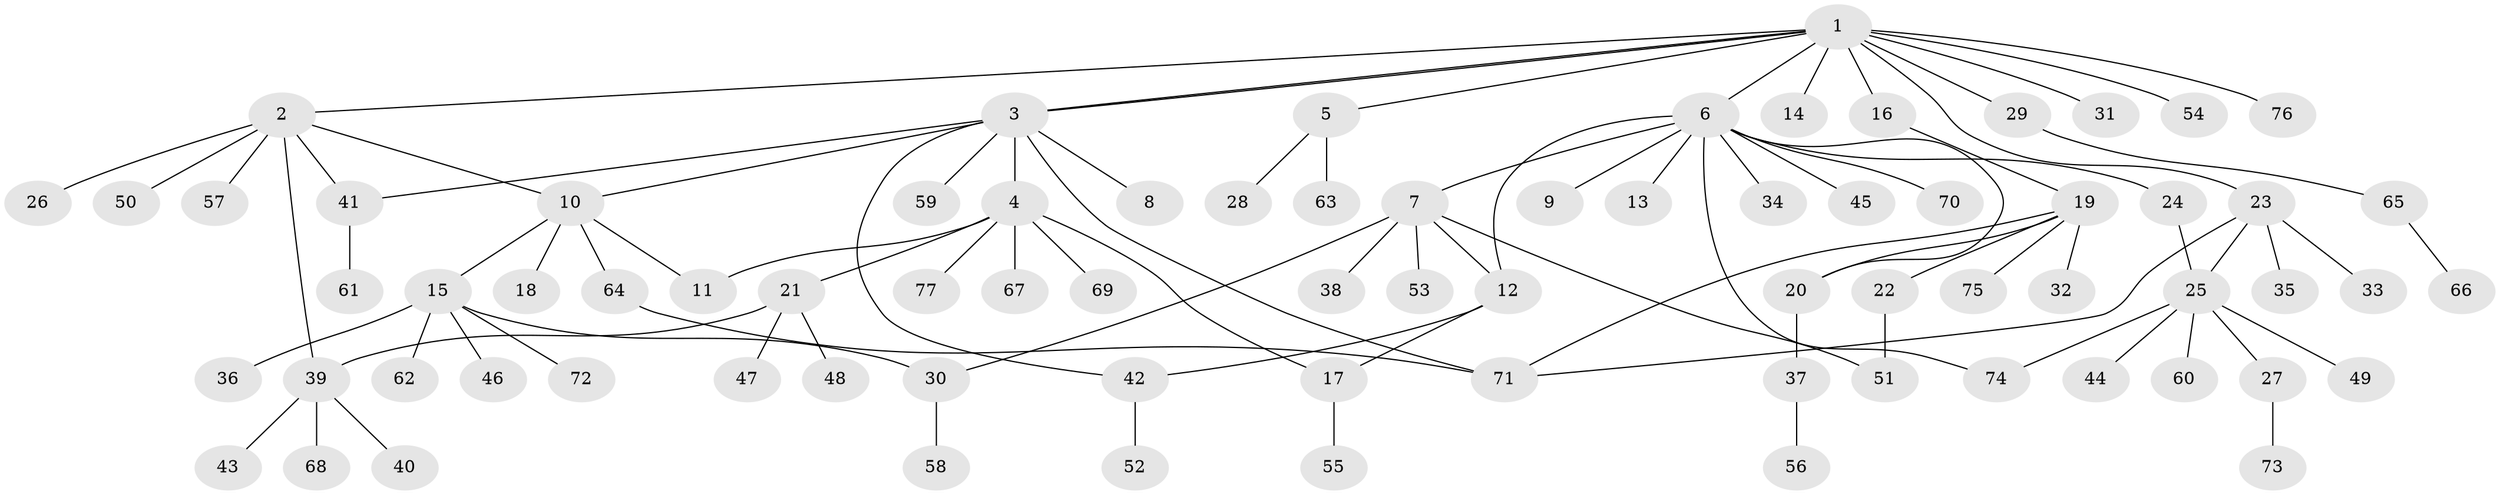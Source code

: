 // coarse degree distribution, {2: 0.2127659574468085, 5: 0.0851063829787234, 9: 0.0425531914893617, 3: 0.06382978723404255, 4: 0.0851063829787234, 1: 0.44680851063829785, 6: 0.06382978723404255}
// Generated by graph-tools (version 1.1) at 2025/36/03/04/25 23:36:49]
// undirected, 77 vertices, 92 edges
graph export_dot {
  node [color=gray90,style=filled];
  1;
  2;
  3;
  4;
  5;
  6;
  7;
  8;
  9;
  10;
  11;
  12;
  13;
  14;
  15;
  16;
  17;
  18;
  19;
  20;
  21;
  22;
  23;
  24;
  25;
  26;
  27;
  28;
  29;
  30;
  31;
  32;
  33;
  34;
  35;
  36;
  37;
  38;
  39;
  40;
  41;
  42;
  43;
  44;
  45;
  46;
  47;
  48;
  49;
  50;
  51;
  52;
  53;
  54;
  55;
  56;
  57;
  58;
  59;
  60;
  61;
  62;
  63;
  64;
  65;
  66;
  67;
  68;
  69;
  70;
  71;
  72;
  73;
  74;
  75;
  76;
  77;
  1 -- 2;
  1 -- 3;
  1 -- 3;
  1 -- 5;
  1 -- 6;
  1 -- 14;
  1 -- 16;
  1 -- 23;
  1 -- 29;
  1 -- 31;
  1 -- 54;
  1 -- 76;
  2 -- 10;
  2 -- 26;
  2 -- 39;
  2 -- 41;
  2 -- 50;
  2 -- 57;
  3 -- 4;
  3 -- 8;
  3 -- 10;
  3 -- 41;
  3 -- 42;
  3 -- 59;
  3 -- 71;
  4 -- 11;
  4 -- 17;
  4 -- 21;
  4 -- 67;
  4 -- 69;
  4 -- 77;
  5 -- 28;
  5 -- 63;
  6 -- 7;
  6 -- 9;
  6 -- 12;
  6 -- 13;
  6 -- 20;
  6 -- 24;
  6 -- 34;
  6 -- 45;
  6 -- 70;
  6 -- 74;
  7 -- 12;
  7 -- 30;
  7 -- 38;
  7 -- 51;
  7 -- 53;
  10 -- 11;
  10 -- 15;
  10 -- 18;
  10 -- 64;
  12 -- 17;
  12 -- 42;
  15 -- 30;
  15 -- 36;
  15 -- 46;
  15 -- 62;
  15 -- 72;
  16 -- 19;
  17 -- 55;
  19 -- 20;
  19 -- 22;
  19 -- 32;
  19 -- 71;
  19 -- 75;
  20 -- 37;
  21 -- 39;
  21 -- 47;
  21 -- 48;
  22 -- 51;
  23 -- 25;
  23 -- 33;
  23 -- 35;
  23 -- 71;
  24 -- 25;
  25 -- 27;
  25 -- 44;
  25 -- 49;
  25 -- 60;
  25 -- 74;
  27 -- 73;
  29 -- 65;
  30 -- 58;
  37 -- 56;
  39 -- 40;
  39 -- 43;
  39 -- 68;
  41 -- 61;
  42 -- 52;
  64 -- 71;
  65 -- 66;
}
